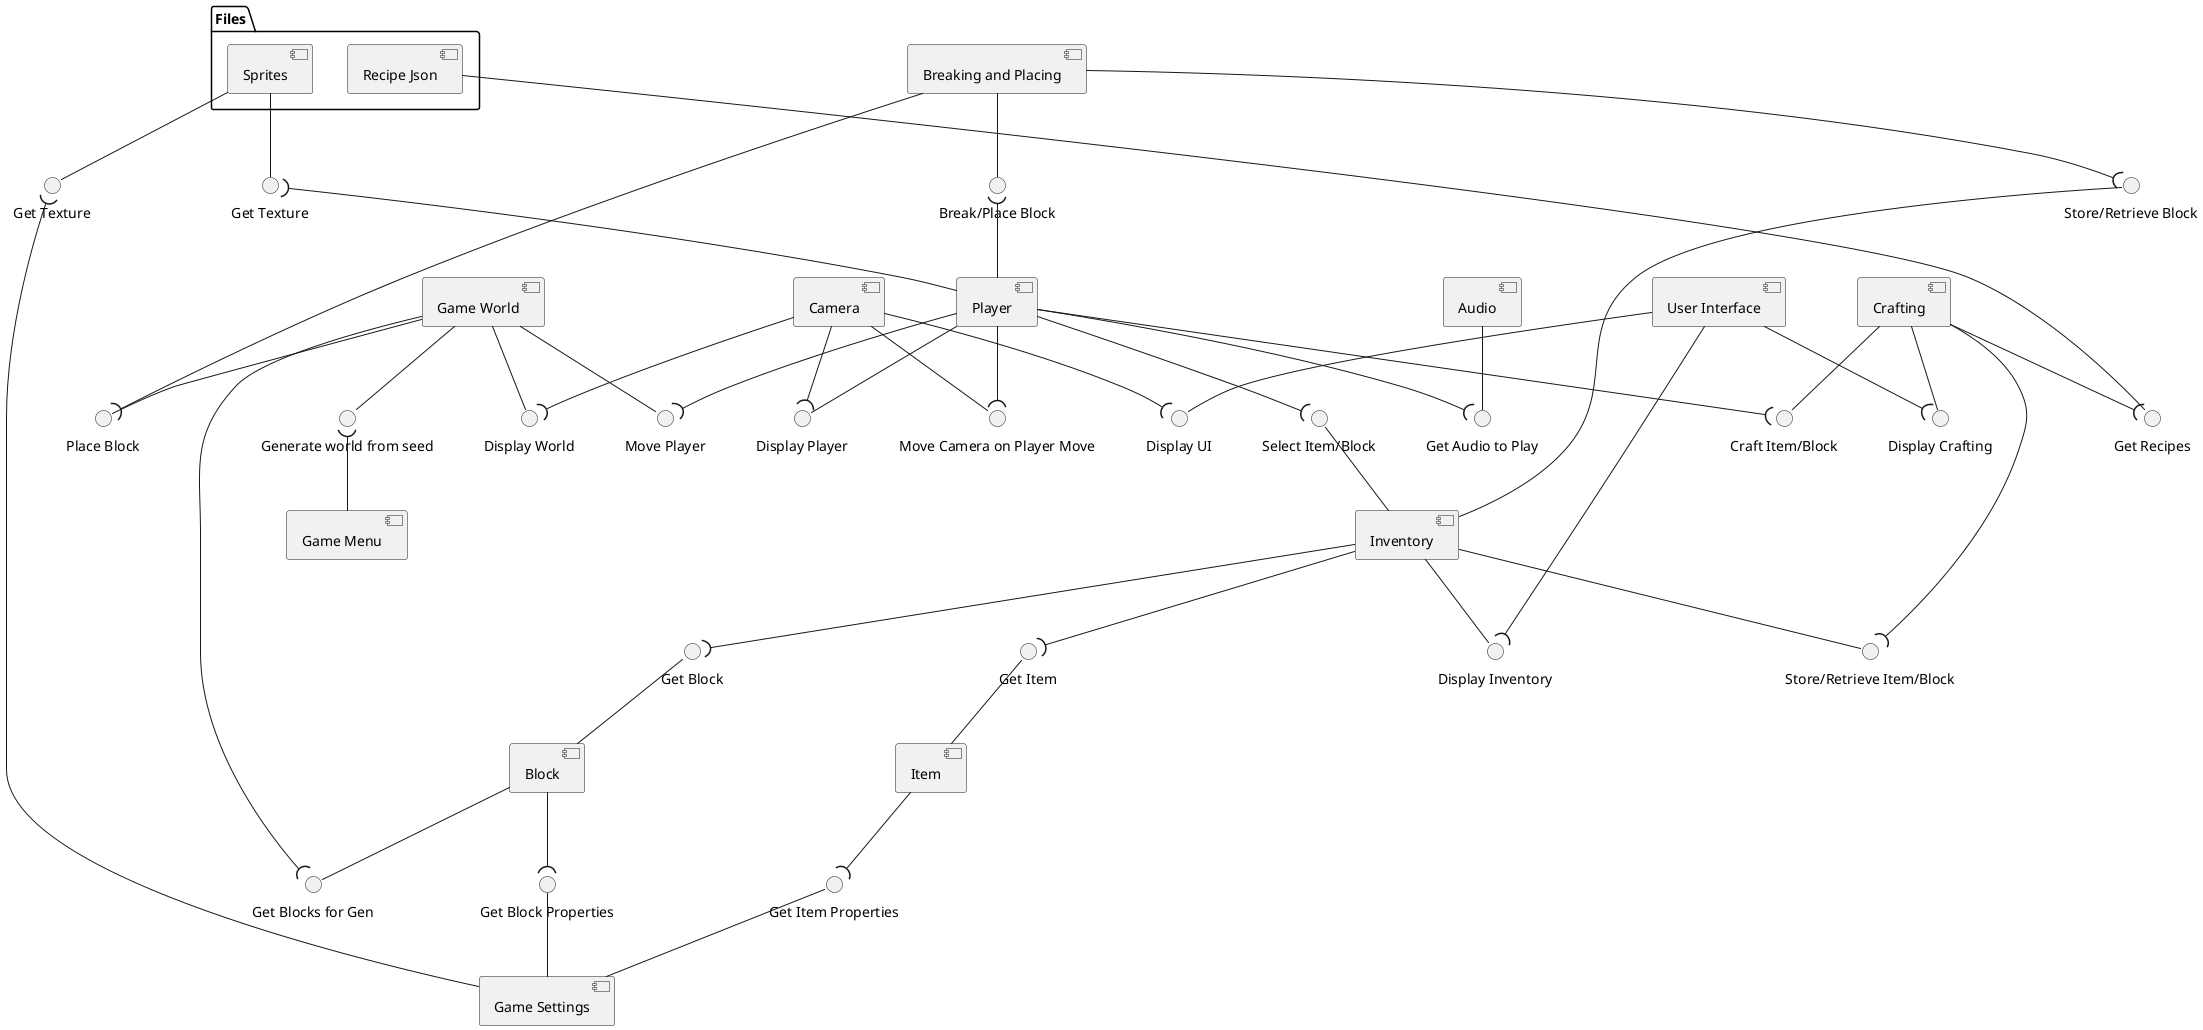 @startuml
[Game Settings]

[Crafting]
[Block]
[Item]
[Breaking and Placing]
[Player]
[Camera]
[Game World]
[Inventory]
[User Interface]
[Game Menu]
[Audio]
folder "Files"{
    [Sprites]
    [Recipe Json]
}
() "Get Texture" as GT1
() "Get Texture" as GT2
[Sprites] -- GT1
GT1 )-- [Game Settings]
[Sprites] -- GT2
GT2 )-- [Player]

() "Get Block Properties" as GBlockInfo
() "Get Item Properties" as GBItemInfo
[Block] --( GBlockInfo
GBlockInfo -- [Game Settings]
[Item] --( GBItemInfo
GBItemInfo -- [Game Settings]

() "Get Block" as GBlock
() "Get Item" as GItem

[Inventory] --( GBlock
GBlock -- [Block]
[Inventory] --( GItem
GItem -- [Item]

() "Store/Retrieve Block" as StoreRetrieveBlock
[Breaking and Placing] --( StoreRetrieveBlock
StoreRetrieveBlock -- [Inventory]

() "Select Item/Block" as SelectItemBlock
SelectItemBlock -- [Inventory]
[Player] --( SelectItemBlock

() "Break/Place Block" as BreakPlaceBlock
[Breaking and Placing] -- BreakPlaceBlock
BreakPlaceBlock )-- [Player]

() "Place Block" as PlaceBlock
[Game World] -- PlaceBlock
[Breaking and Placing] --( PlaceBlock

() "Craft Item/Block" as Craft
[Crafting] -- Craft
[Player] --( Craft

() "Get Recipes" as GetRecipes
[Crafting] --( GetRecipes
[Recipe Json] -- GetRecipes

() "Store/Retrieve Item/Block" as StoreRetrieveBlockItem
[Crafting] --( StoreRetrieveBlockItem
[Inventory] -- StoreRetrieveBlockItem

() "Get Blocks for Gen" as BlocKGen
[Game World] --( BlocKGen
[Block] -- BlocKGen

() "Generate world from seed" as GenWorld
[Game World] -- GenWorld
GenWorld )-- [Game Menu]

() "Display World" as DisplayWorld
() "Display Player" as DisplayPlayer
() "Display UI" as DisplayUI

() "Display Crafting" as DisplayCrafting
() "Display Inventory" as DisplayInventory

[User Interface] --( DisplayCrafting
[User Interface] --( DisplayInventory
[Crafting] -- DisplayCrafting
[Inventory] -- DisplayInventory

[Camera] --( DisplayWorld
[Camera] --( DisplayPlayer
[Camera] --( DisplayUI
[Game World] -- DisplayWorld
[Player] -- DisplayPlayer
[User Interface] -- DisplayUI

() "Move Player" as MovePlayerWorld
[Player] --( MovePlayerWorld
[Game World] -- MovePlayerWorld

() "Move Camera on Player Move" as MovePlayerCamera
[Camera] -- MovePlayerCamera
[Player] --( MovePlayerCamera

() "Get Audio to Play" as playAudio
[Audio] -- playAudio
[Player] --( playAudio

@enduml